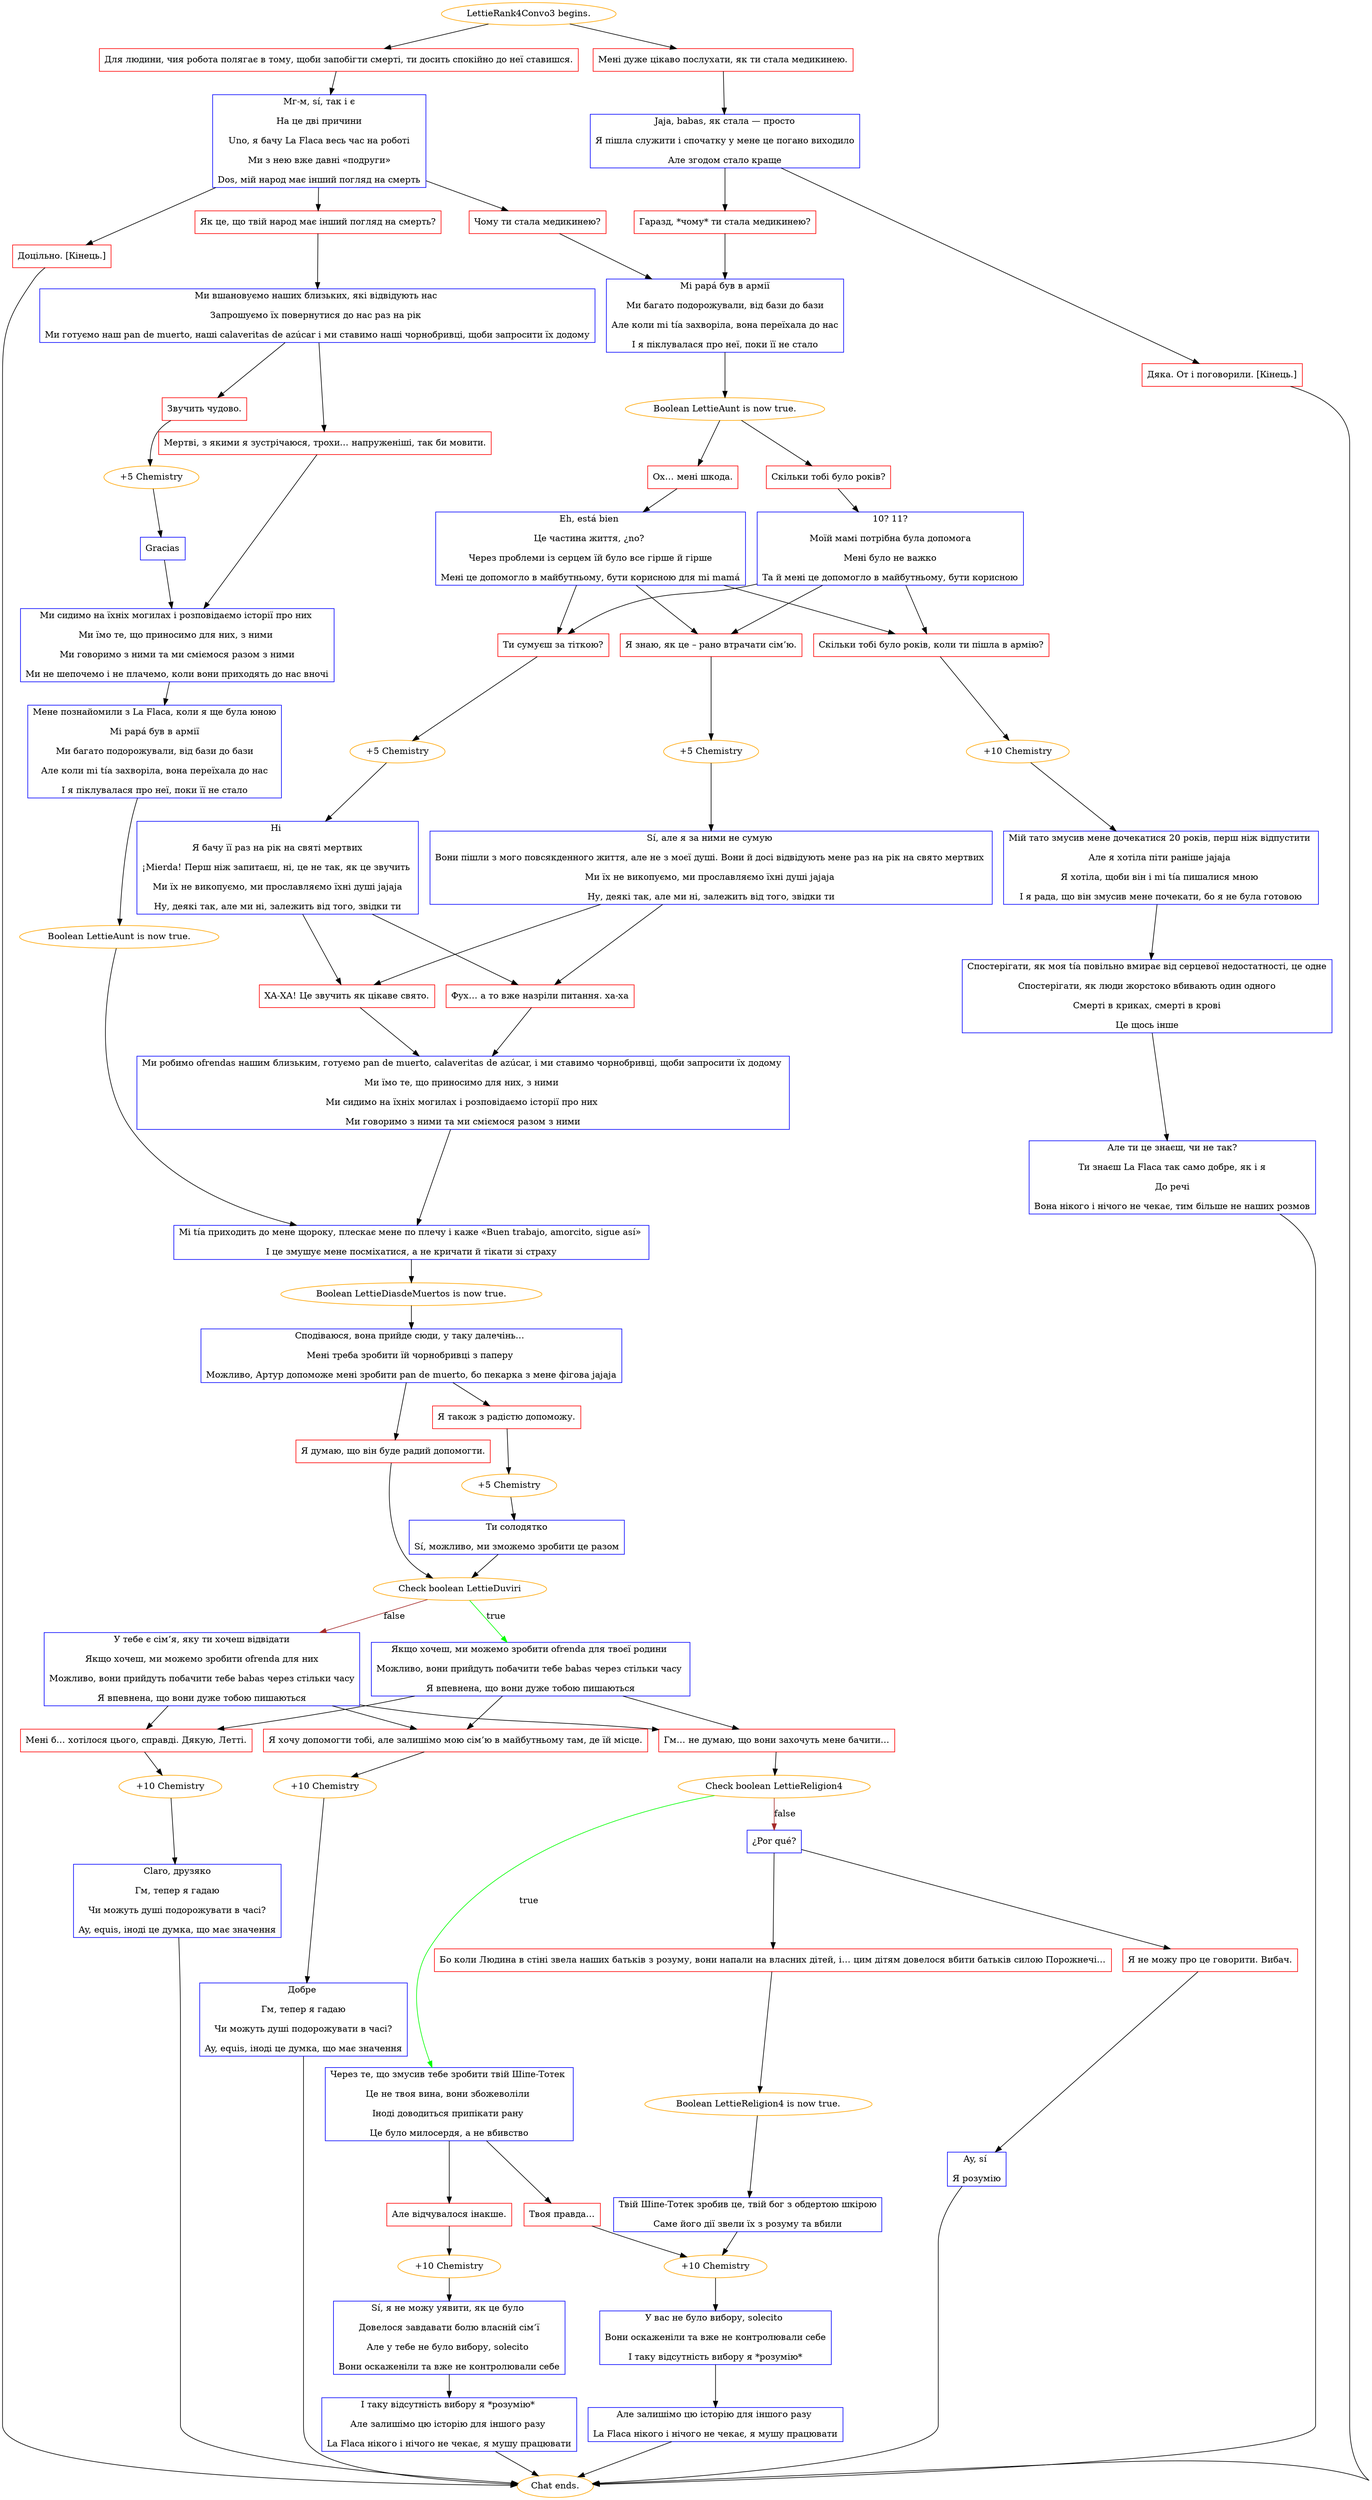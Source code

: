 digraph {
	"LettieRank4Convo3 begins." [color=orange];
		"LettieRank4Convo3 begins." -> j2765104417;
		"LettieRank4Convo3 begins." -> j1468197644;
	j2765104417 [label="Для людини, чия робота полягає в тому, щоби запобігти смерті, ти досить спокійно до неї ставишся.",shape=box,color=red];
		j2765104417 -> j318412768;
	j1468197644 [label="Мені дуже цікаво послухати, як ти стала медикинею.",shape=box,color=red];
		j1468197644 -> j3082135660;
	j318412768 [label="Мг-м, sí, так і є
На це дві причини
Uno, я бачу La Flaca весь час на роботі
Ми з нею вже давні «подруги»
Dos, мій народ має інший погляд на смерть",shape=box,color=blue];
		j318412768 -> j3329277058;
		j318412768 -> j153571519;
		j318412768 -> j347924548;
	j3082135660 [label="Jaja, babas, як стала — просто
Я пішла служити і спочатку у мене це погано виходило
Але згодом стало краще",shape=box,color=blue];
		j3082135660 -> j1556991682;
		j3082135660 -> j3797230960;
	j3329277058 [label="Як це, що твій народ має інший погляд на смерть?",shape=box,color=red];
		j3329277058 -> j2463686157;
	j153571519 [label="Чому ти стала медикинею?",shape=box,color=red];
		j153571519 -> j3914195657;
	j347924548 [label="Доцільно. [Кінець.]",shape=box,color=red];
		j347924548 -> "Chat ends.";
	j1556991682 [label="Гаразд, *чому* ти стала медикинею?",shape=box,color=red];
		j1556991682 -> j3914195657;
	j3797230960 [label="Дяка. От і поговорили. [Кінець.]",shape=box,color=red];
		j3797230960 -> "Chat ends.";
	j2463686157 [label="Ми вшановуємо наших близьких, які відвідують нас 
Запрошуємо їх повернутися до нас раз на рік 
Ми готуємо наш pan de muerto, наші calaveritas de azúcar і ми ставимо наші чорнобривці, щоби запросити їх додому",shape=box,color=blue];
		j2463686157 -> j2039296809;
		j2463686157 -> j4293981971;
	j3914195657 [label="Mi papá був в армії
Ми багато подорожували, від бази до бази
Але коли mi tía захворіла, вона переїхала до нас
І я піклувалася про неї, поки її не стало",shape=box,color=blue];
		j3914195657 -> j2985861959;
	"Chat ends." [color=orange];
	j2039296809 [label="Мертві, з якими я зустрічаюся, трохи… напруженіші, так би мовити.",shape=box,color=red];
		j2039296809 -> j2854252861;
	j4293981971 [label="Звучить чудово.",shape=box,color=red];
		j4293981971 -> j2490185822;
	j2985861959 [label="Boolean LettieAunt is now true.",color=orange];
		j2985861959 -> j2624353917;
		j2985861959 -> j370857390;
	j2854252861 [label="Ми сидимо на їхніх могилах і розповідаємо історії про них 
Ми їмо те, що приносимо для них, з ними 
Ми говоримо з ними та ми сміємося разом з ними
Ми не шепочемо і не плачемо, коли вони приходять до нас вночі",shape=box,color=blue];
		j2854252861 -> j3470834694;
	j2490185822 [label="+5 Chemistry",color=orange];
		j2490185822 -> j1059570283;
	j2624353917 [label="Ох… мені шкода.",shape=box,color=red];
		j2624353917 -> j1421305229;
	j370857390 [label="Скільки тобі було років?",shape=box,color=red];
		j370857390 -> j1893818028;
	j3470834694 [label="Мене познайомили з La Flaca, коли я ще була юною
Mi papá був в армії
Ми багато подорожували, від бази до бази
Але коли mi tía захворіла, вона переїхала до нас
І я піклувалася про неї, поки її не стало",shape=box,color=blue];
		j3470834694 -> j2808375746;
	j1059570283 [label="Gracias",shape=box,color=blue];
		j1059570283 -> j2854252861;
	j1421305229 [label="Eh, está bien 
Це частина життя, ¿no? 
Через проблеми із серцем їй було все гірше й гірше
Мені це допомогло в майбутньому, бути корисною для mi mamá",shape=box,color=blue];
		j1421305229 -> j518741306;
		j1421305229 -> j2747707762;
		j1421305229 -> j823779825;
	j1893818028 [label="10? 11?
Моїй мамі потрібна була допомога
Мені було не важко
Та й мені це допомогло в майбутньому, бути корисною",shape=box,color=blue];
		j1893818028 -> j518741306;
		j1893818028 -> j2747707762;
		j1893818028 -> j823779825;
	j2808375746 [label="Boolean LettieAunt is now true.",color=orange];
		j2808375746 -> j2615319953;
	j518741306 [label="Ти сумуєш за тіткою?",shape=box,color=red];
		j518741306 -> j1567371429;
	j2747707762 [label="Я знаю, як це – рано втрачати сім’ю.",shape=box,color=red];
		j2747707762 -> j2740742479;
	j823779825 [label="Скільки тобі було років, коли ти пішла в армію?",shape=box,color=red];
		j823779825 -> j1963215848;
	j2615319953 [label="Mi tía приходить до мене щороку, плескає мене по плечу і каже «Buen trabajo, amorcito, sigue así» 
І це змушує мене посміхатися, а не кричати й тікати зі страху",shape=box,color=blue];
		j2615319953 -> j680497952;
	j1567371429 [label="+5 Chemistry",color=orange];
		j1567371429 -> j3640172090;
	j2740742479 [label="+5 Chemistry",color=orange];
		j2740742479 -> j2146727279;
	j1963215848 [label="+10 Chemistry",color=orange];
		j1963215848 -> j4198715141;
	j680497952 [label="Boolean LettieDiasdeMuertos is now true.",color=orange];
		j680497952 -> j1437714120;
	j3640172090 [label="Ні 
Я бачу її раз на рік на святі мертвих
¡Mierda! Перш ніж запитаєш, ні, це не так, як це звучить 
Ми їх не викопуємо, ми прославляємо їхні душі jajaja
Ну, деякі так, але ми ні, залежить від того, звідки ти",shape=box,color=blue];
		j3640172090 -> j248388916;
		j3640172090 -> j574714857;
	j2146727279 [label="Sí, але я за ними не сумую 
Вони пішли з мого повсякденного життя, але не з моєї душі. Вони й досі відвідують мене раз на рік на свято мертвих 
Ми їх не викопуємо, ми прославляємо їхні душі jajaja 
Ну, деякі так, але ми ні, залежить від того, звідки ти",shape=box,color=blue];
		j2146727279 -> j248388916;
		j2146727279 -> j574714857;
	j4198715141 [label="Мій тато змусив мене дочекатися 20 років, перш ніж відпустити 
Але я хотіла піти раніше jajaja 
Я хотіла, щоби він і mi tía пишалися мною 
І я рада, що він змусив мене почекати, бо я не була готовою",shape=box,color=blue];
		j4198715141 -> j2230816577;
	j1437714120 [label="Сподіваюся, вона прийде сюди, у таку далечінь… 
Мені треба зробити їй чорнобривці з паперу 
Можливо, Артур допоможе мені зробити pan de muerto, бо пекарка з мене фігова jajaja",shape=box,color=blue];
		j1437714120 -> j1788400123;
		j1437714120 -> j2169540483;
	j248388916 [label="Фух… а то вже назріли питання. ха-ха",shape=box,color=red];
		j248388916 -> j3244325596;
	j574714857 [label="ХА-ХА! Це звучить як цікаве свято.",shape=box,color=red];
		j574714857 -> j3244325596;
	j2230816577 [label="Спостерігати, як моя tía повільно вмирає від серцевої недостатності, це одне
Спостерігати, як люди жорстоко вбивають один одного
Смерті в криках, смерті в крові
Це щось інше",shape=box,color=blue];
		j2230816577 -> j4269619246;
	j1788400123 [label="Я думаю, що він буде радий допомогти.",shape=box,color=red];
		j1788400123 -> j3018346605;
	j2169540483 [label="Я також з радістю допоможу.",shape=box,color=red];
		j2169540483 -> j2180325091;
	j3244325596 [label="Ми робимо ofrendas нашим близьким, готуємо pan de muerto, calaveritas de azúcar, і ми ставимо чорнобривці, щоби запросити їх додому 
Ми їмо те, що приносимо для них, з ними 
Ми сидимо на їхніх могилах і розповідаємо історії про них 
Ми говоримо з ними та ми сміємося разом з ними",shape=box,color=blue];
		j3244325596 -> j2615319953;
	j4269619246 [label="Але ти це знаєш, чи не так?
Ти знаєш La Flaca так само добре, як і я
До речі
Вона нікого і нічого не чекає, тим більше не наших розмов",shape=box,color=blue];
		j4269619246 -> "Chat ends.";
	j3018346605 [label="Check boolean LettieDuviri",color=orange];
		j3018346605 -> j3545718591 [label=true,color=green];
		j3018346605 -> j3849843846 [label=false,color=brown];
	j2180325091 [label="+5 Chemistry",color=orange];
		j2180325091 -> j3881755087;
	j3545718591 [label="Якщо хочеш, ми можемо зробити ofrenda для твоєї родини 
Можливо, вони прийдуть побачити тебе babas через стільки часу 
Я впевнена, що вони дуже тобою пишаються",shape=box,color=blue];
		j3545718591 -> j1571268760;
		j3545718591 -> j258232340;
		j3545718591 -> j2077300844;
	j3849843846 [label="У тебе є сім’я, яку ти хочеш відвідати
Якщо хочеш, ми можемо зробити ofrenda для них
Можливо, вони прийдуть побачити тебе babas через стільки часу
Я впевнена, що вони дуже тобою пишаються",shape=box,color=blue];
		j3849843846 -> j1571268760;
		j3849843846 -> j258232340;
		j3849843846 -> j2077300844;
	j3881755087 [label="Ти солодятко
Sí, можливо, ми зможемо зробити це разом",shape=box,color=blue];
		j3881755087 -> j3018346605;
	j1571268760 [label="Мені б… хотілося цього, справді. Дякую, Летті.",shape=box,color=red];
		j1571268760 -> j2057099355;
	j258232340 [label="Я хочу допомогти тобі, але залишімо мою сім’ю в майбутньому там, де їй місце.",shape=box,color=red];
		j258232340 -> j332464775;
	j2077300844 [label="Гм… не думаю, що вони захочуть мене бачити…",shape=box,color=red];
		j2077300844 -> j4115334670;
	j2057099355 [label="+10 Chemistry",color=orange];
		j2057099355 -> j2569939210;
	j332464775 [label="+10 Chemistry",color=orange];
		j332464775 -> j1664588518;
	j4115334670 [label="Check boolean LettieReligion4",color=orange];
		j4115334670 -> j3984041772 [label=true,color=green];
		j4115334670 -> j2194251521 [label=false,color=brown];
	j2569939210 [label="Claro, друзяко
Гм, тепер я гадаю
Чи можуть душі подорожувати в часі?
Ay, equis, іноді це думка, що має значення",shape=box,color=blue];
		j2569939210 -> "Chat ends.";
	j1664588518 [label="Добре 
Гм, тепер я гадаю
Чи можуть душі подорожувати в часі?
Ay, equis, іноді це думка, що має значення",shape=box,color=blue];
		j1664588518 -> "Chat ends.";
	j3984041772 [label="Через те, що змусив тебе зробити твій Шіпе-Тотек 
Це не твоя вина, вони збожеволіли 
Іноді доводиться припікати рану 
Це було милосердя, а не вбивство",shape=box,color=blue];
		j3984041772 -> j1672223987;
		j3984041772 -> j3460757816;
	j2194251521 [label="¿Por qué?",shape=box,color=blue];
		j2194251521 -> j731489871;
		j2194251521 -> j4158171845;
	j1672223987 [label="Але відчувалося інакше.",shape=box,color=red];
		j1672223987 -> j962521038;
	j3460757816 [label="Твоя правда…",shape=box,color=red];
		j3460757816 -> j1191514931;
	j731489871 [label="Бо коли Людина в стіні звела наших батьків з розуму, вони напали на власних дітей, і… цим дітям довелося вбити батьків силою Порожнечі…",shape=box,color=red];
		j731489871 -> j65740712;
	j4158171845 [label="Я не можу про це говорити. Вибач.",shape=box,color=red];
		j4158171845 -> j3555753755;
	j962521038 [label="+10 Chemistry",color=orange];
		j962521038 -> j162809488;
	j1191514931 [label="+10 Chemistry",color=orange];
		j1191514931 -> j385302471;
	j65740712 [label="Boolean LettieReligion4 is now true.",color=orange];
		j65740712 -> j2876153025;
	j3555753755 [label="Ay, sí 
Я розумію",shape=box,color=blue];
		j3555753755 -> "Chat ends.";
	j162809488 [label="Sí, я не можу уявити, як це було 
Довелося завдавати болю власній сім’ї
Але у тебе не було вибору, solecito 
Вони оскаженіли та вже не контролювали себе",shape=box,color=blue];
		j162809488 -> j2037038161;
	j385302471 [label="У вас не було вибору, solecito 
Вони оскаженіли та вже не контролювали себе
І таку відсутність вибору я *розумію*",shape=box,color=blue];
		j385302471 -> j2236153476;
	j2876153025 [label="Твій Шіпе-Тотек зробив це, твій бог з обдертою шкірою
Саме його дії звели їх з розуму та вбили",shape=box,color=blue];
		j2876153025 -> j1191514931;
	j2037038161 [label="І таку відсутність вибору я *розумію* 
Але залишімо цю історію для іншого разу 
La Flaca нікого і нічого не чекає, я мушу працювати",shape=box,color=blue];
		j2037038161 -> "Chat ends.";
	j2236153476 [label="Але залишімо цю історію для іншого разу 
La Flaca нікого і нічого не чекає, я мушу працювати",shape=box,color=blue];
		j2236153476 -> "Chat ends.";
}